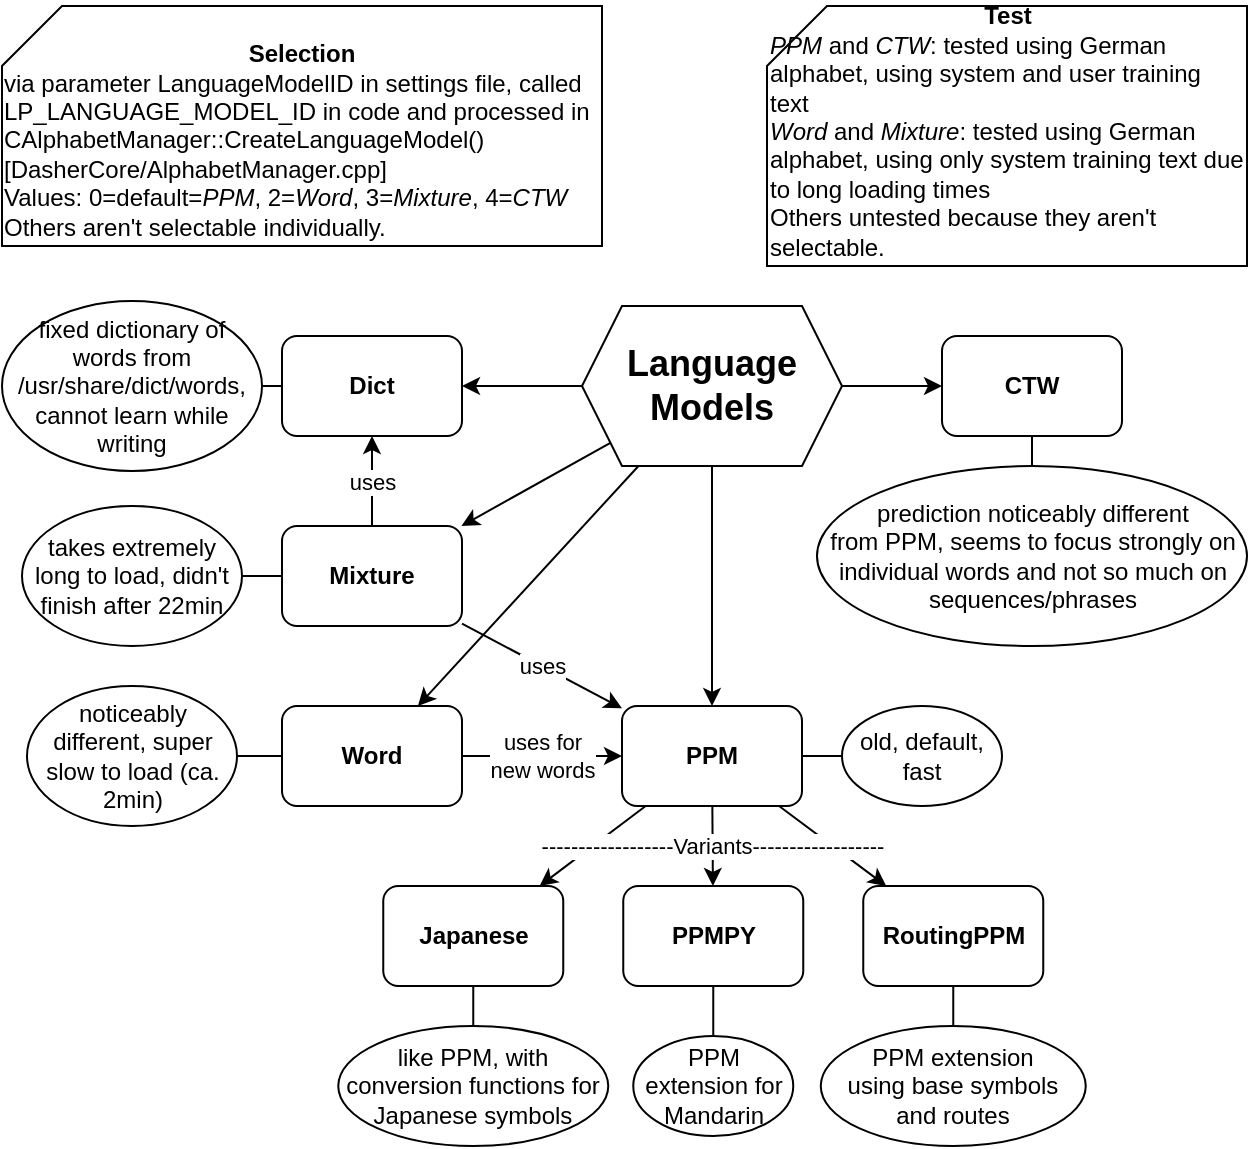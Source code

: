 <mxfile version="14.4.3" type="device"><diagram id="udZeHBaPjyvWeXSG51OR" name="Page-1"><mxGraphModel dx="385" dy="1054" grid="1" gridSize="10" guides="1" tooltips="1" connect="1" arrows="1" fold="1" page="0" pageScale="1" pageWidth="827" pageHeight="1169" math="0" shadow="0"><root><mxCell id="0"/><mxCell id="1" parent="0"/><mxCell id="ts5vduN0oXOvSM8WFcyf-38" style="edgeStyle=none;rounded=0;orthogonalLoop=1;jettySize=auto;html=1;" parent="1" source="ts5vduN0oXOvSM8WFcyf-2" target="ts5vduN0oXOvSM8WFcyf-30" edge="1"><mxGeometry relative="1" as="geometry"/></mxCell><mxCell id="ts5vduN0oXOvSM8WFcyf-4" style="rounded=0;orthogonalLoop=1;jettySize=auto;html=1;" parent="1" source="ts5vduN0oXOvSM8WFcyf-1" target="ts5vduN0oXOvSM8WFcyf-2" edge="1"><mxGeometry relative="1" as="geometry"/></mxCell><mxCell id="ts5vduN0oXOvSM8WFcyf-18" style="edgeStyle=none;rounded=0;orthogonalLoop=1;jettySize=auto;html=1;" parent="1" source="ts5vduN0oXOvSM8WFcyf-1" target="ts5vduN0oXOvSM8WFcyf-17" edge="1"><mxGeometry relative="1" as="geometry"/></mxCell><mxCell id="ts5vduN0oXOvSM8WFcyf-35" style="edgeStyle=none;rounded=0;orthogonalLoop=1;jettySize=auto;html=1;" parent="1" source="ts5vduN0oXOvSM8WFcyf-1" target="ts5vduN0oXOvSM8WFcyf-23" edge="1"><mxGeometry relative="1" as="geometry"/></mxCell><mxCell id="ts5vduN0oXOvSM8WFcyf-36" style="edgeStyle=none;rounded=0;orthogonalLoop=1;jettySize=auto;html=1;" parent="1" source="ts5vduN0oXOvSM8WFcyf-2" target="ts5vduN0oXOvSM8WFcyf-26" edge="1"><mxGeometry relative="1" as="geometry"/></mxCell><mxCell id="ts5vduN0oXOvSM8WFcyf-37" value="------------------Variants------------------" style="edgeStyle=none;rounded=0;orthogonalLoop=1;jettySize=auto;html=1;" parent="1" source="ts5vduN0oXOvSM8WFcyf-2" target="ts5vduN0oXOvSM8WFcyf-28" edge="1"><mxGeometry relative="1" as="geometry"/></mxCell><mxCell id="NnqtMovQ80LyMsc81wTr-3" style="edgeStyle=none;rounded=0;orthogonalLoop=1;jettySize=auto;html=1;" edge="1" parent="1" source="ts5vduN0oXOvSM8WFcyf-1" target="ts5vduN0oXOvSM8WFcyf-9"><mxGeometry relative="1" as="geometry"/></mxCell><mxCell id="NnqtMovQ80LyMsc81wTr-4" style="edgeStyle=none;rounded=0;orthogonalLoop=1;jettySize=auto;html=1;" edge="1" parent="1" source="ts5vduN0oXOvSM8WFcyf-1" target="ts5vduN0oXOvSM8WFcyf-6"><mxGeometry relative="1" as="geometry"/></mxCell><mxCell id="ts5vduN0oXOvSM8WFcyf-1" value="&lt;div style=&quot;font-size: 18px&quot;&gt;Language&lt;/div&gt;&lt;div style=&quot;font-size: 18px&quot;&gt;Models&lt;br style=&quot;font-size: 18px&quot;&gt;&lt;/div&gt;" style="shape=hexagon;perimeter=hexagonPerimeter2;whiteSpace=wrap;html=1;fixedSize=1;fontStyle=1;fontSize=18;" parent="1" vertex="1"><mxGeometry x="1250" y="60" width="130" height="80" as="geometry"/></mxCell><mxCell id="ts5vduN0oXOvSM8WFcyf-2" value="PPM" style="rounded=1;whiteSpace=wrap;html=1;fontStyle=1" parent="1" vertex="1"><mxGeometry x="1270" y="260" width="90" height="50" as="geometry"/></mxCell><mxCell id="ts5vduN0oXOvSM8WFcyf-5" style="edgeStyle=none;rounded=0;orthogonalLoop=1;jettySize=auto;html=1;endArrow=none;endFill=0;" parent="1" source="ts5vduN0oXOvSM8WFcyf-3" target="ts5vduN0oXOvSM8WFcyf-2" edge="1"><mxGeometry relative="1" as="geometry"/></mxCell><mxCell id="ts5vduN0oXOvSM8WFcyf-3" value="&lt;div&gt;old, default,&lt;/div&gt;&lt;div&gt;fast&lt;br&gt;&lt;/div&gt;" style="ellipse;whiteSpace=wrap;html=1;" parent="1" vertex="1"><mxGeometry x="1380" y="260" width="80" height="50" as="geometry"/></mxCell><mxCell id="ts5vduN0oXOvSM8WFcyf-45" value="&lt;div&gt;uses for&lt;/div&gt;&lt;div&gt;new words&lt;/div&gt;" style="edgeStyle=none;rounded=0;orthogonalLoop=1;jettySize=auto;html=1;" parent="1" source="ts5vduN0oXOvSM8WFcyf-6" target="ts5vduN0oXOvSM8WFcyf-2" edge="1"><mxGeometry relative="1" as="geometry"/></mxCell><mxCell id="ts5vduN0oXOvSM8WFcyf-6" value="Word" style="rounded=1;whiteSpace=wrap;html=1;fontStyle=1" parent="1" vertex="1"><mxGeometry x="1100" y="260" width="90" height="50" as="geometry"/></mxCell><mxCell id="ts5vduN0oXOvSM8WFcyf-8" value="noticeably different, super slow to load (ca. 2min)" style="ellipse;whiteSpace=wrap;html=1;" parent="1" vertex="1"><mxGeometry x="972.5" y="250" width="105" height="70" as="geometry"/></mxCell><mxCell id="ts5vduN0oXOvSM8WFcyf-39" value="uses" style="edgeStyle=none;rounded=0;orthogonalLoop=1;jettySize=auto;html=1;" parent="1" source="ts5vduN0oXOvSM8WFcyf-9" target="ts5vduN0oXOvSM8WFcyf-23" edge="1"><mxGeometry relative="1" as="geometry"/></mxCell><mxCell id="ts5vduN0oXOvSM8WFcyf-40" value="uses" style="edgeStyle=none;rounded=0;orthogonalLoop=1;jettySize=auto;html=1;" parent="1" source="ts5vduN0oXOvSM8WFcyf-9" target="ts5vduN0oXOvSM8WFcyf-2" edge="1"><mxGeometry relative="1" as="geometry"/></mxCell><mxCell id="ts5vduN0oXOvSM8WFcyf-16" style="edgeStyle=none;rounded=0;orthogonalLoop=1;jettySize=auto;html=1;endArrow=none;endFill=0;" parent="1" source="ts5vduN0oXOvSM8WFcyf-11" target="ts5vduN0oXOvSM8WFcyf-9" edge="1"><mxGeometry relative="1" as="geometry"/></mxCell><mxCell id="ts5vduN0oXOvSM8WFcyf-11" value="takes extremely long to load, didn't finish after 22min" style="ellipse;whiteSpace=wrap;html=1;" parent="1" vertex="1"><mxGeometry x="970" y="160" width="110" height="70" as="geometry"/></mxCell><mxCell id="ts5vduN0oXOvSM8WFcyf-14" value="&lt;div align=&quot;center&quot;&gt;&lt;b&gt;Selection&lt;/b&gt;&lt;/div&gt;&lt;div align=&quot;left&quot;&gt;via parameter LanguageModelID in settings file, called LP_LANGUAGE_MODEL_ID in code and processed in CAlphabetManager::CreateLanguageModel() [DasherCore/AlphabetManager.cpp]&lt;/div&gt;&lt;div align=&quot;left&quot;&gt;Values: 0=default=&lt;i&gt;PPM&lt;/i&gt;, 2=&lt;i&gt;Word&lt;/i&gt;, 3=&lt;i&gt;Mixture&lt;/i&gt;, 4=&lt;i&gt;CTW&lt;/i&gt;&lt;/div&gt;&lt;div align=&quot;left&quot;&gt;Others aren't selectable individually.&lt;br&gt;&lt;/div&gt;" style="shape=card;whiteSpace=wrap;html=1;verticalAlign=bottom;" parent="1" vertex="1"><mxGeometry x="960" y="-90" width="300" height="120" as="geometry"/></mxCell><mxCell id="ts5vduN0oXOvSM8WFcyf-17" value="CTW" style="rounded=1;whiteSpace=wrap;html=1;fontStyle=1" parent="1" vertex="1"><mxGeometry x="1430" y="75" width="90" height="50" as="geometry"/></mxCell><mxCell id="ts5vduN0oXOvSM8WFcyf-21" style="edgeStyle=none;rounded=0;orthogonalLoop=1;jettySize=auto;html=1;endArrow=none;endFill=0;" parent="1" source="ts5vduN0oXOvSM8WFcyf-19" target="ts5vduN0oXOvSM8WFcyf-17" edge="1"><mxGeometry relative="1" as="geometry"/></mxCell><mxCell id="ts5vduN0oXOvSM8WFcyf-19" value="&lt;div&gt;prediction noticeably different&lt;/div&gt;&lt;div&gt;from PPM, seems to focus strongly on individual words and not so much on sequences/phrases&lt;/div&gt;" style="ellipse;whiteSpace=wrap;html=1;" parent="1" vertex="1"><mxGeometry x="1367.5" y="140" width="215" height="90" as="geometry"/></mxCell><mxCell id="ts5vduN0oXOvSM8WFcyf-22" value="&lt;div align=&quot;center&quot;&gt;&lt;b&gt;Test&lt;/b&gt;&lt;/div&gt;&lt;div align=&quot;left&quot;&gt;&lt;i&gt;PPM&lt;/i&gt; and &lt;i&gt;CTW&lt;/i&gt;: tested using German alphabet, using system and user training text&lt;/div&gt;&lt;div align=&quot;left&quot;&gt;&lt;i&gt;Word&lt;/i&gt; and &lt;i&gt;Mixture&lt;/i&gt;: tested using German alphabet, using only system training text due to long loading times&lt;/div&gt;&lt;div align=&quot;left&quot;&gt;Others untested because they aren't selectable.&lt;br&gt;&lt;/div&gt;" style="shape=card;whiteSpace=wrap;html=1;verticalAlign=bottom;" parent="1" vertex="1"><mxGeometry x="1342.5" y="-90" width="240" height="130" as="geometry"/></mxCell><mxCell id="ts5vduN0oXOvSM8WFcyf-23" value="Dict" style="rounded=1;whiteSpace=wrap;html=1;fontStyle=1" parent="1" vertex="1"><mxGeometry x="1100" y="75" width="90" height="50" as="geometry"/></mxCell><mxCell id="ts5vduN0oXOvSM8WFcyf-25" style="edgeStyle=none;rounded=0;orthogonalLoop=1;jettySize=auto;html=1;endArrow=none;endFill=0;" parent="1" source="ts5vduN0oXOvSM8WFcyf-24" target="ts5vduN0oXOvSM8WFcyf-23" edge="1"><mxGeometry relative="1" as="geometry"/></mxCell><mxCell id="ts5vduN0oXOvSM8WFcyf-24" value="fixed dictionary of words from /usr/share/dict/words, cannot learn while writing" style="ellipse;whiteSpace=wrap;html=1;" parent="1" vertex="1"><mxGeometry x="960" y="57.5" width="130" height="85" as="geometry"/></mxCell><mxCell id="ts5vduN0oXOvSM8WFcyf-26" value="Japanese" style="rounded=1;whiteSpace=wrap;html=1;fontStyle=1" parent="1" vertex="1"><mxGeometry x="1150.63" y="350" width="90" height="50" as="geometry"/></mxCell><mxCell id="ts5vduN0oXOvSM8WFcyf-47" style="edgeStyle=none;rounded=0;orthogonalLoop=1;jettySize=auto;html=1;endArrow=none;endFill=0;" parent="1" source="ts5vduN0oXOvSM8WFcyf-27" target="ts5vduN0oXOvSM8WFcyf-26" edge="1"><mxGeometry relative="1" as="geometry"/></mxCell><mxCell id="ts5vduN0oXOvSM8WFcyf-27" value="like PPM, with conversion functions for Japanese symbols" style="ellipse;whiteSpace=wrap;html=1;" parent="1" vertex="1"><mxGeometry x="1128.13" y="420" width="135" height="60" as="geometry"/></mxCell><mxCell id="ts5vduN0oXOvSM8WFcyf-28" value="PPMPY" style="rounded=1;whiteSpace=wrap;html=1;fontStyle=1" parent="1" vertex="1"><mxGeometry x="1270.63" y="350" width="90" height="50" as="geometry"/></mxCell><mxCell id="ts5vduN0oXOvSM8WFcyf-33" style="edgeStyle=none;rounded=0;orthogonalLoop=1;jettySize=auto;html=1;endArrow=none;endFill=0;" parent="1" source="ts5vduN0oXOvSM8WFcyf-29" target="ts5vduN0oXOvSM8WFcyf-28" edge="1"><mxGeometry relative="1" as="geometry"/></mxCell><mxCell id="ts5vduN0oXOvSM8WFcyf-29" value="PPM extension for Mandarin" style="ellipse;whiteSpace=wrap;html=1;" parent="1" vertex="1"><mxGeometry x="1275.63" y="425" width="80" height="50" as="geometry"/></mxCell><mxCell id="ts5vduN0oXOvSM8WFcyf-30" value="RoutingPPM" style="rounded=1;whiteSpace=wrap;html=1;fontStyle=1" parent="1" vertex="1"><mxGeometry x="1390.63" y="350" width="90" height="50" as="geometry"/></mxCell><mxCell id="ts5vduN0oXOvSM8WFcyf-34" style="edgeStyle=none;rounded=0;orthogonalLoop=1;jettySize=auto;html=1;endArrow=none;endFill=0;" parent="1" source="ts5vduN0oXOvSM8WFcyf-31" target="ts5vduN0oXOvSM8WFcyf-30" edge="1"><mxGeometry relative="1" as="geometry"/></mxCell><mxCell id="ts5vduN0oXOvSM8WFcyf-31" value="&lt;div&gt;PPM extension&lt;/div&gt;&lt;div&gt;using base symbols&lt;/div&gt;&lt;div&gt;and routes&lt;/div&gt;" style="ellipse;whiteSpace=wrap;html=1;" parent="1" vertex="1"><mxGeometry x="1369.38" y="420" width="132.5" height="60" as="geometry"/></mxCell><mxCell id="ts5vduN0oXOvSM8WFcyf-9" value="Mixture" style="rounded=1;whiteSpace=wrap;html=1;fontStyle=1" parent="1" vertex="1"><mxGeometry x="1100" y="170" width="90" height="50" as="geometry"/></mxCell><mxCell id="ts5vduN0oXOvSM8WFcyf-43" style="edgeStyle=none;rounded=0;orthogonalLoop=1;jettySize=auto;html=1;endArrow=none;endFill=0;" parent="1" source="ts5vduN0oXOvSM8WFcyf-8" target="ts5vduN0oXOvSM8WFcyf-6" edge="1"><mxGeometry relative="1" as="geometry"><mxPoint x="375.357" y="473.067" as="sourcePoint"/><mxPoint x="1170" y="342.397" as="targetPoint"/></mxGeometry></mxCell></root></mxGraphModel></diagram></mxfile>